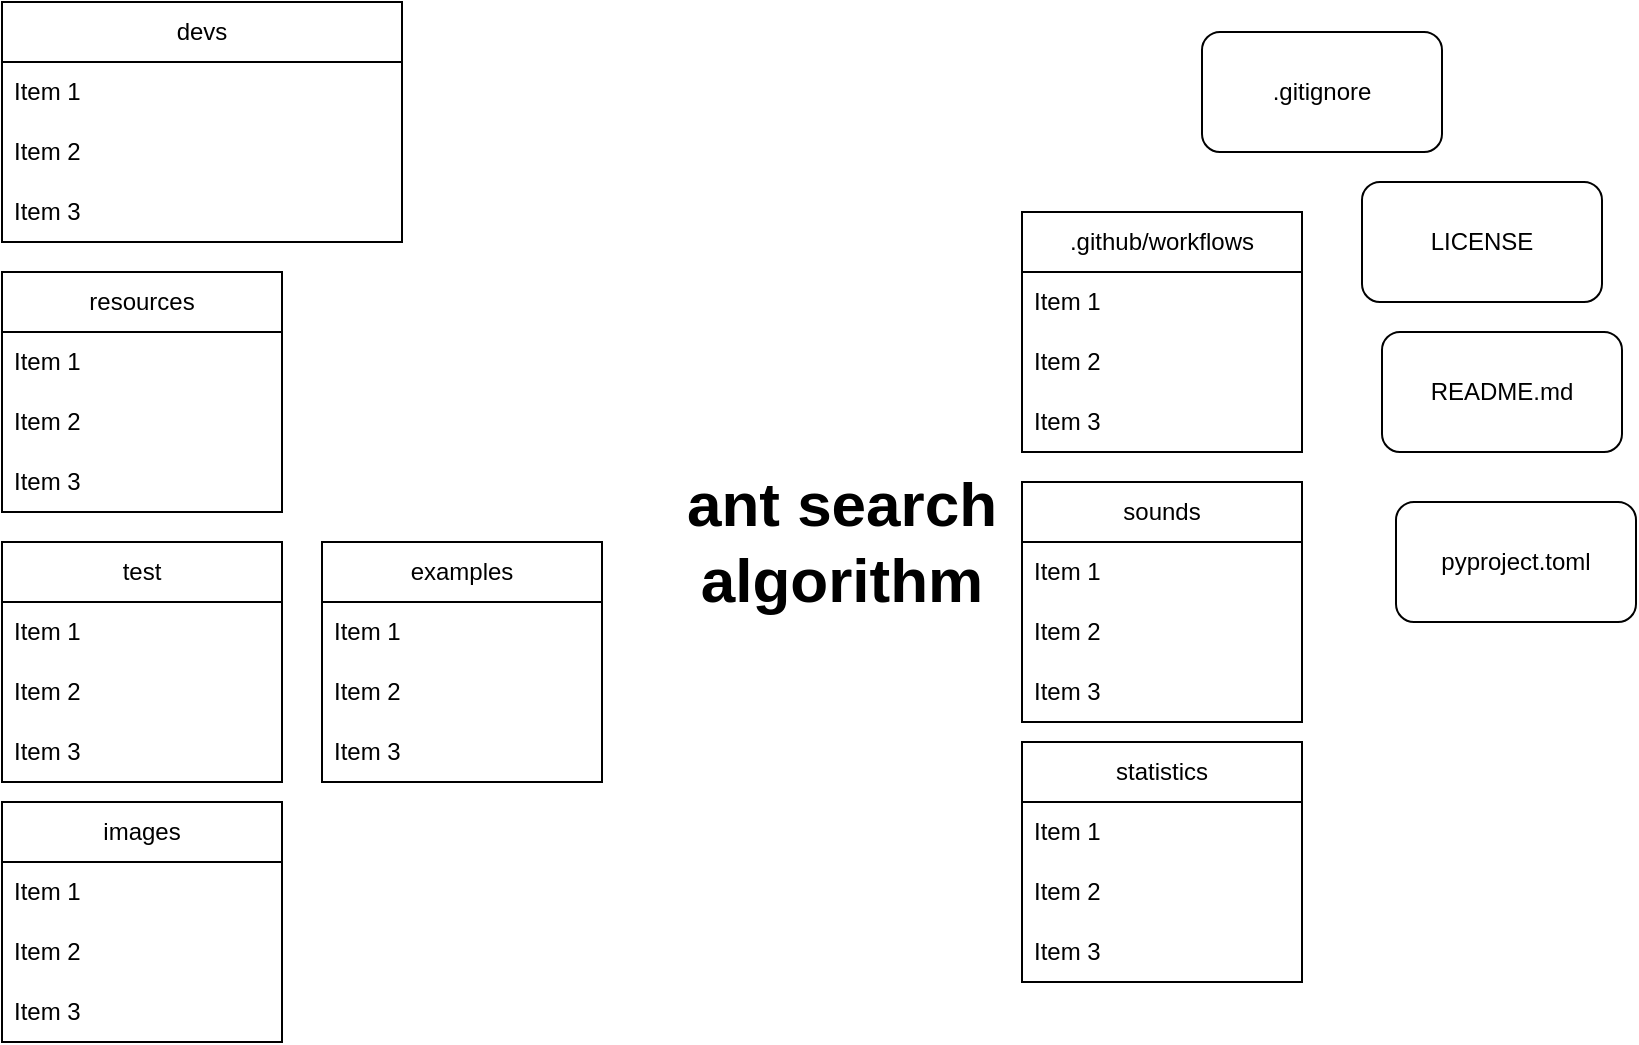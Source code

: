 <mxfile version="23.1.5" type="github">
  <diagram name="Seite-1" id="vT3ufE7Onpdm1PvKhJki">
    <mxGraphModel dx="954" dy="606" grid="1" gridSize="10" guides="1" tooltips="1" connect="1" arrows="1" fold="1" page="1" pageScale="1" pageWidth="827" pageHeight="1169" math="0" shadow="0">
      <root>
        <mxCell id="0" />
        <mxCell id="1" parent="0" />
        <mxCell id="yCU-3vUcmBcXSuPYFRHY-8" value="resources" style="swimlane;fontStyle=0;childLayout=stackLayout;horizontal=1;startSize=30;horizontalStack=0;resizeParent=1;resizeParentMax=0;resizeLast=0;collapsible=1;marginBottom=0;whiteSpace=wrap;html=1;" parent="1" vertex="1">
          <mxGeometry x="10" y="145" width="140" height="120" as="geometry" />
        </mxCell>
        <mxCell id="yCU-3vUcmBcXSuPYFRHY-9" value="Item 1" style="text;strokeColor=none;fillColor=none;align=left;verticalAlign=middle;spacingLeft=4;spacingRight=4;overflow=hidden;points=[[0,0.5],[1,0.5]];portConstraint=eastwest;rotatable=0;whiteSpace=wrap;html=1;" parent="yCU-3vUcmBcXSuPYFRHY-8" vertex="1">
          <mxGeometry y="30" width="140" height="30" as="geometry" />
        </mxCell>
        <mxCell id="yCU-3vUcmBcXSuPYFRHY-10" value="Item 2" style="text;strokeColor=none;fillColor=none;align=left;verticalAlign=middle;spacingLeft=4;spacingRight=4;overflow=hidden;points=[[0,0.5],[1,0.5]];portConstraint=eastwest;rotatable=0;whiteSpace=wrap;html=1;" parent="yCU-3vUcmBcXSuPYFRHY-8" vertex="1">
          <mxGeometry y="60" width="140" height="30" as="geometry" />
        </mxCell>
        <mxCell id="yCU-3vUcmBcXSuPYFRHY-11" value="Item 3" style="text;strokeColor=none;fillColor=none;align=left;verticalAlign=middle;spacingLeft=4;spacingRight=4;overflow=hidden;points=[[0,0.5],[1,0.5]];portConstraint=eastwest;rotatable=0;whiteSpace=wrap;html=1;" parent="yCU-3vUcmBcXSuPYFRHY-8" vertex="1">
          <mxGeometry y="90" width="140" height="30" as="geometry" />
        </mxCell>
        <mxCell id="yCU-3vUcmBcXSuPYFRHY-16" value="images" style="swimlane;fontStyle=0;childLayout=stackLayout;horizontal=1;startSize=30;horizontalStack=0;resizeParent=1;resizeParentMax=0;resizeLast=0;collapsible=1;marginBottom=0;whiteSpace=wrap;html=1;" parent="1" vertex="1">
          <mxGeometry x="10" y="410" width="140" height="120" as="geometry" />
        </mxCell>
        <mxCell id="yCU-3vUcmBcXSuPYFRHY-17" value="Item 1" style="text;strokeColor=none;fillColor=none;align=left;verticalAlign=middle;spacingLeft=4;spacingRight=4;overflow=hidden;points=[[0,0.5],[1,0.5]];portConstraint=eastwest;rotatable=0;whiteSpace=wrap;html=1;" parent="yCU-3vUcmBcXSuPYFRHY-16" vertex="1">
          <mxGeometry y="30" width="140" height="30" as="geometry" />
        </mxCell>
        <mxCell id="yCU-3vUcmBcXSuPYFRHY-18" value="Item 2" style="text;strokeColor=none;fillColor=none;align=left;verticalAlign=middle;spacingLeft=4;spacingRight=4;overflow=hidden;points=[[0,0.5],[1,0.5]];portConstraint=eastwest;rotatable=0;whiteSpace=wrap;html=1;" parent="yCU-3vUcmBcXSuPYFRHY-16" vertex="1">
          <mxGeometry y="60" width="140" height="30" as="geometry" />
        </mxCell>
        <mxCell id="yCU-3vUcmBcXSuPYFRHY-19" value="Item 3" style="text;strokeColor=none;fillColor=none;align=left;verticalAlign=middle;spacingLeft=4;spacingRight=4;overflow=hidden;points=[[0,0.5],[1,0.5]];portConstraint=eastwest;rotatable=0;whiteSpace=wrap;html=1;" parent="yCU-3vUcmBcXSuPYFRHY-16" vertex="1">
          <mxGeometry y="90" width="140" height="30" as="geometry" />
        </mxCell>
        <mxCell id="yCU-3vUcmBcXSuPYFRHY-20" value="sounds" style="swimlane;fontStyle=0;childLayout=stackLayout;horizontal=1;startSize=30;horizontalStack=0;resizeParent=1;resizeParentMax=0;resizeLast=0;collapsible=1;marginBottom=0;whiteSpace=wrap;html=1;" parent="1" vertex="1">
          <mxGeometry x="520" y="250" width="140" height="120" as="geometry" />
        </mxCell>
        <mxCell id="yCU-3vUcmBcXSuPYFRHY-21" value="Item 1" style="text;strokeColor=none;fillColor=none;align=left;verticalAlign=middle;spacingLeft=4;spacingRight=4;overflow=hidden;points=[[0,0.5],[1,0.5]];portConstraint=eastwest;rotatable=0;whiteSpace=wrap;html=1;" parent="yCU-3vUcmBcXSuPYFRHY-20" vertex="1">
          <mxGeometry y="30" width="140" height="30" as="geometry" />
        </mxCell>
        <mxCell id="yCU-3vUcmBcXSuPYFRHY-22" value="Item 2" style="text;strokeColor=none;fillColor=none;align=left;verticalAlign=middle;spacingLeft=4;spacingRight=4;overflow=hidden;points=[[0,0.5],[1,0.5]];portConstraint=eastwest;rotatable=0;whiteSpace=wrap;html=1;" parent="yCU-3vUcmBcXSuPYFRHY-20" vertex="1">
          <mxGeometry y="60" width="140" height="30" as="geometry" />
        </mxCell>
        <mxCell id="yCU-3vUcmBcXSuPYFRHY-23" value="Item 3" style="text;strokeColor=none;fillColor=none;align=left;verticalAlign=middle;spacingLeft=4;spacingRight=4;overflow=hidden;points=[[0,0.5],[1,0.5]];portConstraint=eastwest;rotatable=0;whiteSpace=wrap;html=1;" parent="yCU-3vUcmBcXSuPYFRHY-20" vertex="1">
          <mxGeometry y="90" width="140" height="30" as="geometry" />
        </mxCell>
        <mxCell id="KC7pUkk25r5lOL8tXIRQ-1" value="devs" style="swimlane;fontStyle=0;childLayout=stackLayout;horizontal=1;startSize=30;horizontalStack=0;resizeParent=1;resizeParentMax=0;resizeLast=0;collapsible=1;marginBottom=0;whiteSpace=wrap;html=1;" vertex="1" parent="1">
          <mxGeometry x="10" y="10" width="200" height="120" as="geometry" />
        </mxCell>
        <mxCell id="KC7pUkk25r5lOL8tXIRQ-2" value="Item 1" style="text;strokeColor=none;fillColor=none;align=left;verticalAlign=middle;spacingLeft=4;spacingRight=4;overflow=hidden;points=[[0,0.5],[1,0.5]];portConstraint=eastwest;rotatable=0;whiteSpace=wrap;html=1;" vertex="1" parent="KC7pUkk25r5lOL8tXIRQ-1">
          <mxGeometry y="30" width="200" height="30" as="geometry" />
        </mxCell>
        <mxCell id="KC7pUkk25r5lOL8tXIRQ-3" value="Item 2" style="text;strokeColor=none;fillColor=none;align=left;verticalAlign=middle;spacingLeft=4;spacingRight=4;overflow=hidden;points=[[0,0.5],[1,0.5]];portConstraint=eastwest;rotatable=0;whiteSpace=wrap;html=1;" vertex="1" parent="KC7pUkk25r5lOL8tXIRQ-1">
          <mxGeometry y="60" width="200" height="30" as="geometry" />
        </mxCell>
        <mxCell id="KC7pUkk25r5lOL8tXIRQ-4" value="Item 3" style="text;strokeColor=none;fillColor=none;align=left;verticalAlign=middle;spacingLeft=4;spacingRight=4;overflow=hidden;points=[[0,0.5],[1,0.5]];portConstraint=eastwest;rotatable=0;whiteSpace=wrap;html=1;" vertex="1" parent="KC7pUkk25r5lOL8tXIRQ-1">
          <mxGeometry y="90" width="200" height="30" as="geometry" />
        </mxCell>
        <mxCell id="KC7pUkk25r5lOL8tXIRQ-5" value=".github/workflows" style="swimlane;fontStyle=0;childLayout=stackLayout;horizontal=1;startSize=30;horizontalStack=0;resizeParent=1;resizeParentMax=0;resizeLast=0;collapsible=1;marginBottom=0;whiteSpace=wrap;html=1;" vertex="1" parent="1">
          <mxGeometry x="520" y="115" width="140" height="120" as="geometry" />
        </mxCell>
        <mxCell id="KC7pUkk25r5lOL8tXIRQ-6" value="Item 1" style="text;strokeColor=none;fillColor=none;align=left;verticalAlign=middle;spacingLeft=4;spacingRight=4;overflow=hidden;points=[[0,0.5],[1,0.5]];portConstraint=eastwest;rotatable=0;whiteSpace=wrap;html=1;" vertex="1" parent="KC7pUkk25r5lOL8tXIRQ-5">
          <mxGeometry y="30" width="140" height="30" as="geometry" />
        </mxCell>
        <mxCell id="KC7pUkk25r5lOL8tXIRQ-7" value="Item 2" style="text;strokeColor=none;fillColor=none;align=left;verticalAlign=middle;spacingLeft=4;spacingRight=4;overflow=hidden;points=[[0,0.5],[1,0.5]];portConstraint=eastwest;rotatable=0;whiteSpace=wrap;html=1;" vertex="1" parent="KC7pUkk25r5lOL8tXIRQ-5">
          <mxGeometry y="60" width="140" height="30" as="geometry" />
        </mxCell>
        <mxCell id="KC7pUkk25r5lOL8tXIRQ-8" value="Item 3" style="text;strokeColor=none;fillColor=none;align=left;verticalAlign=middle;spacingLeft=4;spacingRight=4;overflow=hidden;points=[[0,0.5],[1,0.5]];portConstraint=eastwest;rotatable=0;whiteSpace=wrap;html=1;" vertex="1" parent="KC7pUkk25r5lOL8tXIRQ-5">
          <mxGeometry y="90" width="140" height="30" as="geometry" />
        </mxCell>
        <mxCell id="KC7pUkk25r5lOL8tXIRQ-9" value="statistics" style="swimlane;fontStyle=0;childLayout=stackLayout;horizontal=1;startSize=30;horizontalStack=0;resizeParent=1;resizeParentMax=0;resizeLast=0;collapsible=1;marginBottom=0;whiteSpace=wrap;html=1;" vertex="1" parent="1">
          <mxGeometry x="520" y="380" width="140" height="120" as="geometry" />
        </mxCell>
        <mxCell id="KC7pUkk25r5lOL8tXIRQ-10" value="Item 1" style="text;strokeColor=none;fillColor=none;align=left;verticalAlign=middle;spacingLeft=4;spacingRight=4;overflow=hidden;points=[[0,0.5],[1,0.5]];portConstraint=eastwest;rotatable=0;whiteSpace=wrap;html=1;" vertex="1" parent="KC7pUkk25r5lOL8tXIRQ-9">
          <mxGeometry y="30" width="140" height="30" as="geometry" />
        </mxCell>
        <mxCell id="KC7pUkk25r5lOL8tXIRQ-11" value="Item 2" style="text;strokeColor=none;fillColor=none;align=left;verticalAlign=middle;spacingLeft=4;spacingRight=4;overflow=hidden;points=[[0,0.5],[1,0.5]];portConstraint=eastwest;rotatable=0;whiteSpace=wrap;html=1;" vertex="1" parent="KC7pUkk25r5lOL8tXIRQ-9">
          <mxGeometry y="60" width="140" height="30" as="geometry" />
        </mxCell>
        <mxCell id="KC7pUkk25r5lOL8tXIRQ-12" value="Item 3" style="text;strokeColor=none;fillColor=none;align=left;verticalAlign=middle;spacingLeft=4;spacingRight=4;overflow=hidden;points=[[0,0.5],[1,0.5]];portConstraint=eastwest;rotatable=0;whiteSpace=wrap;html=1;" vertex="1" parent="KC7pUkk25r5lOL8tXIRQ-9">
          <mxGeometry y="90" width="140" height="30" as="geometry" />
        </mxCell>
        <mxCell id="KC7pUkk25r5lOL8tXIRQ-13" value="test" style="swimlane;fontStyle=0;childLayout=stackLayout;horizontal=1;startSize=30;horizontalStack=0;resizeParent=1;resizeParentMax=0;resizeLast=0;collapsible=1;marginBottom=0;whiteSpace=wrap;html=1;" vertex="1" parent="1">
          <mxGeometry x="10" y="280" width="140" height="120" as="geometry" />
        </mxCell>
        <mxCell id="KC7pUkk25r5lOL8tXIRQ-14" value="Item 1" style="text;strokeColor=none;fillColor=none;align=left;verticalAlign=middle;spacingLeft=4;spacingRight=4;overflow=hidden;points=[[0,0.5],[1,0.5]];portConstraint=eastwest;rotatable=0;whiteSpace=wrap;html=1;" vertex="1" parent="KC7pUkk25r5lOL8tXIRQ-13">
          <mxGeometry y="30" width="140" height="30" as="geometry" />
        </mxCell>
        <mxCell id="KC7pUkk25r5lOL8tXIRQ-15" value="Item 2" style="text;strokeColor=none;fillColor=none;align=left;verticalAlign=middle;spacingLeft=4;spacingRight=4;overflow=hidden;points=[[0,0.5],[1,0.5]];portConstraint=eastwest;rotatable=0;whiteSpace=wrap;html=1;" vertex="1" parent="KC7pUkk25r5lOL8tXIRQ-13">
          <mxGeometry y="60" width="140" height="30" as="geometry" />
        </mxCell>
        <mxCell id="KC7pUkk25r5lOL8tXIRQ-16" value="Item 3" style="text;strokeColor=none;fillColor=none;align=left;verticalAlign=middle;spacingLeft=4;spacingRight=4;overflow=hidden;points=[[0,0.5],[1,0.5]];portConstraint=eastwest;rotatable=0;whiteSpace=wrap;html=1;" vertex="1" parent="KC7pUkk25r5lOL8tXIRQ-13">
          <mxGeometry y="90" width="140" height="30" as="geometry" />
        </mxCell>
        <mxCell id="KC7pUkk25r5lOL8tXIRQ-18" value=".gitignore" style="rounded=1;whiteSpace=wrap;html=1;" vertex="1" parent="1">
          <mxGeometry x="610" y="25" width="120" height="60" as="geometry" />
        </mxCell>
        <mxCell id="KC7pUkk25r5lOL8tXIRQ-19" value="LICENSE" style="rounded=1;whiteSpace=wrap;html=1;" vertex="1" parent="1">
          <mxGeometry x="690" y="100" width="120" height="60" as="geometry" />
        </mxCell>
        <mxCell id="KC7pUkk25r5lOL8tXIRQ-20" value="README.md" style="rounded=1;whiteSpace=wrap;html=1;" vertex="1" parent="1">
          <mxGeometry x="700" y="175" width="120" height="60" as="geometry" />
        </mxCell>
        <mxCell id="KC7pUkk25r5lOL8tXIRQ-21" value="pyproject.toml" style="rounded=1;whiteSpace=wrap;html=1;" vertex="1" parent="1">
          <mxGeometry x="707" y="260" width="120" height="60" as="geometry" />
        </mxCell>
        <mxCell id="yCU-3vUcmBcXSuPYFRHY-12" value="examples" style="swimlane;fontStyle=0;childLayout=stackLayout;horizontal=1;startSize=30;horizontalStack=0;resizeParent=1;resizeParentMax=0;resizeLast=0;collapsible=1;marginBottom=0;whiteSpace=wrap;html=1;" parent="1" vertex="1">
          <mxGeometry x="170" y="280" width="140" height="120" as="geometry" />
        </mxCell>
        <mxCell id="yCU-3vUcmBcXSuPYFRHY-13" value="Item 1" style="text;strokeColor=none;fillColor=none;align=left;verticalAlign=middle;spacingLeft=4;spacingRight=4;overflow=hidden;points=[[0,0.5],[1,0.5]];portConstraint=eastwest;rotatable=0;whiteSpace=wrap;html=1;" parent="yCU-3vUcmBcXSuPYFRHY-12" vertex="1">
          <mxGeometry y="30" width="140" height="30" as="geometry" />
        </mxCell>
        <mxCell id="yCU-3vUcmBcXSuPYFRHY-14" value="Item 2" style="text;strokeColor=none;fillColor=none;align=left;verticalAlign=middle;spacingLeft=4;spacingRight=4;overflow=hidden;points=[[0,0.5],[1,0.5]];portConstraint=eastwest;rotatable=0;whiteSpace=wrap;html=1;" parent="yCU-3vUcmBcXSuPYFRHY-12" vertex="1">
          <mxGeometry y="60" width="140" height="30" as="geometry" />
        </mxCell>
        <mxCell id="yCU-3vUcmBcXSuPYFRHY-15" value="Item 3" style="text;strokeColor=none;fillColor=none;align=left;verticalAlign=middle;spacingLeft=4;spacingRight=4;overflow=hidden;points=[[0,0.5],[1,0.5]];portConstraint=eastwest;rotatable=0;whiteSpace=wrap;html=1;" parent="yCU-3vUcmBcXSuPYFRHY-12" vertex="1">
          <mxGeometry y="90" width="140" height="30" as="geometry" />
        </mxCell>
        <mxCell id="KC7pUkk25r5lOL8tXIRQ-23" value="ant search algorithm" style="text;html=1;align=center;verticalAlign=middle;whiteSpace=wrap;rounded=0;fontStyle=1;fontSize=31;" vertex="1" parent="1">
          <mxGeometry x="310" y="265" width="240" height="30" as="geometry" />
        </mxCell>
      </root>
    </mxGraphModel>
  </diagram>
</mxfile>
